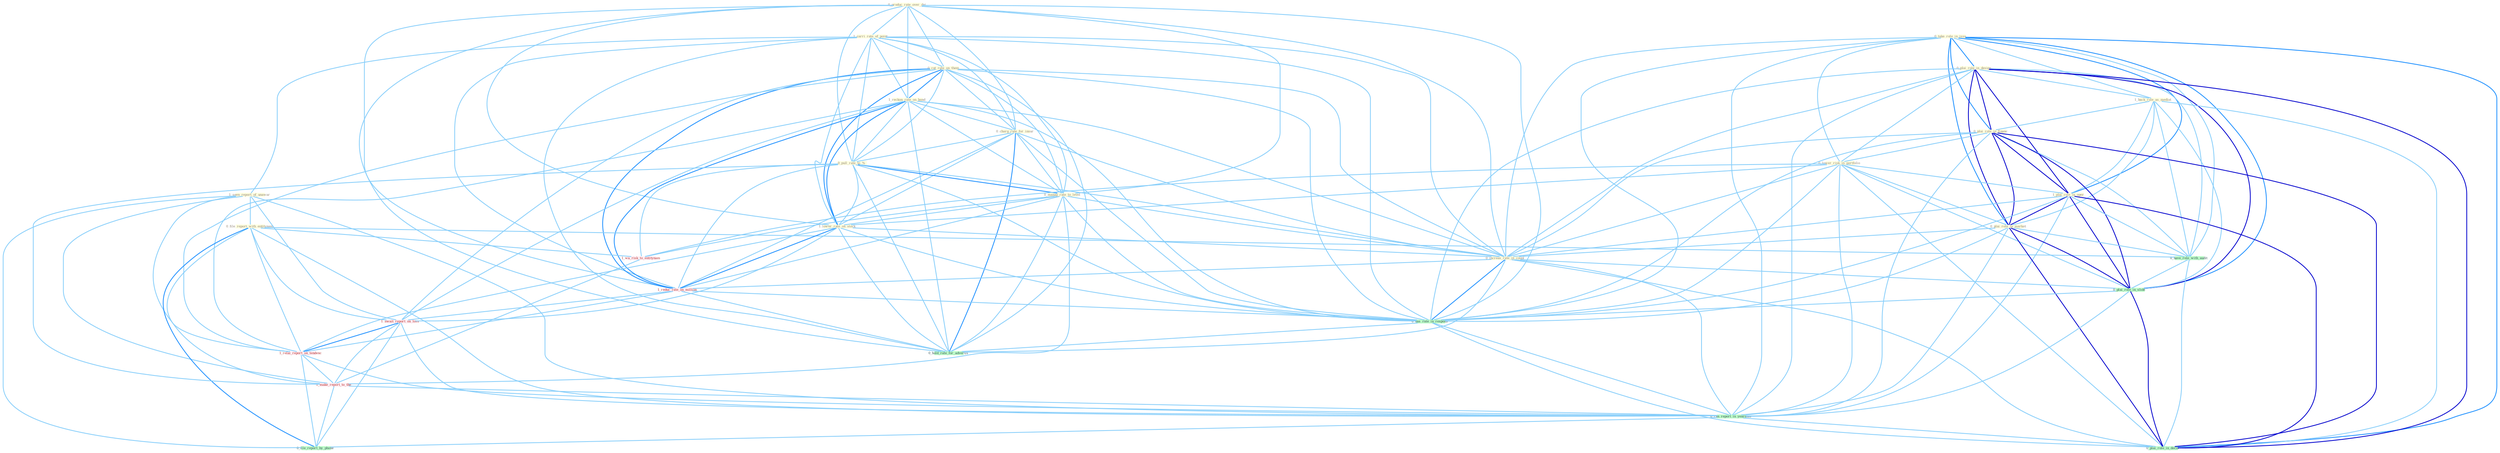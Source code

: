 Graph G{ 
    node
    [shape=polygon,style=filled,width=.5,height=.06,color="#BDFCC9",fixedsize=true,fontsize=4,
    fontcolor="#2f4f4f"];
    {node
    [color="#ffffe0", fontcolor="#8b7d6b"] "0_produc_rate_over_dai " "1_carri_rate_of_point " "0_take_role_in_issu " "1_seen_report_of_unawar " "0_cut_rate_on_them " "1_reckon_rate_on_bond " "0_charg_rate_for_insur " "0_plai_role_in_design " "1_back_role_as_mediat " "0_file_report_with_entitynam " "0_pull_rate_to_% " "0_plai_role_in_financ " "0_lower_risk_in_portfolio " "0_manag_rate_to_level " "1_plai_role_in_oper " "0_plai_role_in_market " "1_lower_rate_on_stock " "0_increas_rate_in_coupl "}
{node [color="#fff0f5", fontcolor="#b22222"] "1_wa_risk_to_entitynam " "1_reduc_rate_on_million " "1_await_report_on_loss " "1_relai_report_on_tendenc " "1_make_report_to_the "}
edge [color="#B0E2FF"];

	"0_produc_rate_over_dai " -- "1_carri_rate_of_point " [w="1", color="#87cefa" ];
	"0_produc_rate_over_dai " -- "0_cut_rate_on_them " [w="1", color="#87cefa" ];
	"0_produc_rate_over_dai " -- "1_reckon_rate_on_bond " [w="1", color="#87cefa" ];
	"0_produc_rate_over_dai " -- "0_charg_rate_for_insur " [w="1", color="#87cefa" ];
	"0_produc_rate_over_dai " -- "0_pull_rate_to_% " [w="1", color="#87cefa" ];
	"0_produc_rate_over_dai " -- "0_manag_rate_to_level " [w="1", color="#87cefa" ];
	"0_produc_rate_over_dai " -- "1_lower_rate_on_stock " [w="1", color="#87cefa" ];
	"0_produc_rate_over_dai " -- "0_increas_rate_in_coupl " [w="1", color="#87cefa" ];
	"0_produc_rate_over_dai " -- "1_reduc_rate_on_million " [w="1", color="#87cefa" ];
	"0_produc_rate_over_dai " -- "0_eas_rate_in_respons " [w="1", color="#87cefa" ];
	"0_produc_rate_over_dai " -- "0_hold_rate_for_advertis " [w="1", color="#87cefa" ];
	"1_carri_rate_of_point " -- "1_seen_report_of_unawar " [w="1", color="#87cefa" ];
	"1_carri_rate_of_point " -- "0_cut_rate_on_them " [w="1", color="#87cefa" ];
	"1_carri_rate_of_point " -- "1_reckon_rate_on_bond " [w="1", color="#87cefa" ];
	"1_carri_rate_of_point " -- "0_charg_rate_for_insur " [w="1", color="#87cefa" ];
	"1_carri_rate_of_point " -- "0_pull_rate_to_% " [w="1", color="#87cefa" ];
	"1_carri_rate_of_point " -- "0_manag_rate_to_level " [w="1", color="#87cefa" ];
	"1_carri_rate_of_point " -- "1_lower_rate_on_stock " [w="1", color="#87cefa" ];
	"1_carri_rate_of_point " -- "0_increas_rate_in_coupl " [w="1", color="#87cefa" ];
	"1_carri_rate_of_point " -- "1_reduc_rate_on_million " [w="1", color="#87cefa" ];
	"1_carri_rate_of_point " -- "0_eas_rate_in_respons " [w="1", color="#87cefa" ];
	"1_carri_rate_of_point " -- "0_hold_rate_for_advertis " [w="1", color="#87cefa" ];
	"0_take_role_in_issu " -- "0_plai_role_in_design " [w="2", color="#1e90ff" , len=0.8];
	"0_take_role_in_issu " -- "1_back_role_as_mediat " [w="1", color="#87cefa" ];
	"0_take_role_in_issu " -- "0_plai_role_in_financ " [w="2", color="#1e90ff" , len=0.8];
	"0_take_role_in_issu " -- "0_lower_risk_in_portfolio " [w="1", color="#87cefa" ];
	"0_take_role_in_issu " -- "1_plai_role_in_oper " [w="2", color="#1e90ff" , len=0.8];
	"0_take_role_in_issu " -- "0_plai_role_in_market " [w="2", color="#1e90ff" , len=0.8];
	"0_take_role_in_issu " -- "0_increas_rate_in_coupl " [w="1", color="#87cefa" ];
	"0_take_role_in_issu " -- "0_have_role_with_audit " [w="1", color="#87cefa" ];
	"0_take_role_in_issu " -- "0_plai_role_in_slide " [w="2", color="#1e90ff" , len=0.8];
	"0_take_role_in_issu " -- "0_eas_rate_in_respons " [w="1", color="#87cefa" ];
	"0_take_role_in_issu " -- "0_ran_report_in_yearnum " [w="1", color="#87cefa" ];
	"0_take_role_in_issu " -- "0_plai_role_in_decis " [w="2", color="#1e90ff" , len=0.8];
	"1_seen_report_of_unawar " -- "0_file_report_with_entitynam " [w="1", color="#87cefa" ];
	"1_seen_report_of_unawar " -- "1_await_report_on_loss " [w="1", color="#87cefa" ];
	"1_seen_report_of_unawar " -- "1_relai_report_on_tendenc " [w="1", color="#87cefa" ];
	"1_seen_report_of_unawar " -- "1_make_report_to_the " [w="1", color="#87cefa" ];
	"1_seen_report_of_unawar " -- "0_ran_report_in_yearnum " [w="1", color="#87cefa" ];
	"1_seen_report_of_unawar " -- "0_file_report_by_phone " [w="1", color="#87cefa" ];
	"0_cut_rate_on_them " -- "1_reckon_rate_on_bond " [w="2", color="#1e90ff" , len=0.8];
	"0_cut_rate_on_them " -- "0_charg_rate_for_insur " [w="1", color="#87cefa" ];
	"0_cut_rate_on_them " -- "0_pull_rate_to_% " [w="1", color="#87cefa" ];
	"0_cut_rate_on_them " -- "0_manag_rate_to_level " [w="1", color="#87cefa" ];
	"0_cut_rate_on_them " -- "1_lower_rate_on_stock " [w="2", color="#1e90ff" , len=0.8];
	"0_cut_rate_on_them " -- "0_increas_rate_in_coupl " [w="1", color="#87cefa" ];
	"0_cut_rate_on_them " -- "1_reduc_rate_on_million " [w="2", color="#1e90ff" , len=0.8];
	"0_cut_rate_on_them " -- "1_await_report_on_loss " [w="1", color="#87cefa" ];
	"0_cut_rate_on_them " -- "1_relai_report_on_tendenc " [w="1", color="#87cefa" ];
	"0_cut_rate_on_them " -- "0_eas_rate_in_respons " [w="1", color="#87cefa" ];
	"0_cut_rate_on_them " -- "0_hold_rate_for_advertis " [w="1", color="#87cefa" ];
	"1_reckon_rate_on_bond " -- "0_charg_rate_for_insur " [w="1", color="#87cefa" ];
	"1_reckon_rate_on_bond " -- "0_pull_rate_to_% " [w="1", color="#87cefa" ];
	"1_reckon_rate_on_bond " -- "0_manag_rate_to_level " [w="1", color="#87cefa" ];
	"1_reckon_rate_on_bond " -- "1_lower_rate_on_stock " [w="2", color="#1e90ff" , len=0.8];
	"1_reckon_rate_on_bond " -- "0_increas_rate_in_coupl " [w="1", color="#87cefa" ];
	"1_reckon_rate_on_bond " -- "1_reduc_rate_on_million " [w="2", color="#1e90ff" , len=0.8];
	"1_reckon_rate_on_bond " -- "1_await_report_on_loss " [w="1", color="#87cefa" ];
	"1_reckon_rate_on_bond " -- "1_relai_report_on_tendenc " [w="1", color="#87cefa" ];
	"1_reckon_rate_on_bond " -- "0_eas_rate_in_respons " [w="1", color="#87cefa" ];
	"1_reckon_rate_on_bond " -- "0_hold_rate_for_advertis " [w="1", color="#87cefa" ];
	"0_charg_rate_for_insur " -- "0_pull_rate_to_% " [w="1", color="#87cefa" ];
	"0_charg_rate_for_insur " -- "0_manag_rate_to_level " [w="1", color="#87cefa" ];
	"0_charg_rate_for_insur " -- "1_lower_rate_on_stock " [w="1", color="#87cefa" ];
	"0_charg_rate_for_insur " -- "0_increas_rate_in_coupl " [w="1", color="#87cefa" ];
	"0_charg_rate_for_insur " -- "1_reduc_rate_on_million " [w="1", color="#87cefa" ];
	"0_charg_rate_for_insur " -- "0_eas_rate_in_respons " [w="1", color="#87cefa" ];
	"0_charg_rate_for_insur " -- "0_hold_rate_for_advertis " [w="2", color="#1e90ff" , len=0.8];
	"0_plai_role_in_design " -- "1_back_role_as_mediat " [w="1", color="#87cefa" ];
	"0_plai_role_in_design " -- "0_plai_role_in_financ " [w="3", color="#0000cd" , len=0.6];
	"0_plai_role_in_design " -- "0_lower_risk_in_portfolio " [w="1", color="#87cefa" ];
	"0_plai_role_in_design " -- "1_plai_role_in_oper " [w="3", color="#0000cd" , len=0.6];
	"0_plai_role_in_design " -- "0_plai_role_in_market " [w="3", color="#0000cd" , len=0.6];
	"0_plai_role_in_design " -- "0_increas_rate_in_coupl " [w="1", color="#87cefa" ];
	"0_plai_role_in_design " -- "0_have_role_with_audit " [w="1", color="#87cefa" ];
	"0_plai_role_in_design " -- "0_plai_role_in_slide " [w="3", color="#0000cd" , len=0.6];
	"0_plai_role_in_design " -- "0_eas_rate_in_respons " [w="1", color="#87cefa" ];
	"0_plai_role_in_design " -- "0_ran_report_in_yearnum " [w="1", color="#87cefa" ];
	"0_plai_role_in_design " -- "0_plai_role_in_decis " [w="3", color="#0000cd" , len=0.6];
	"1_back_role_as_mediat " -- "0_plai_role_in_financ " [w="1", color="#87cefa" ];
	"1_back_role_as_mediat " -- "1_plai_role_in_oper " [w="1", color="#87cefa" ];
	"1_back_role_as_mediat " -- "0_plai_role_in_market " [w="1", color="#87cefa" ];
	"1_back_role_as_mediat " -- "0_have_role_with_audit " [w="1", color="#87cefa" ];
	"1_back_role_as_mediat " -- "0_plai_role_in_slide " [w="1", color="#87cefa" ];
	"1_back_role_as_mediat " -- "0_plai_role_in_decis " [w="1", color="#87cefa" ];
	"0_file_report_with_entitynam " -- "1_wa_risk_to_entitynam " [w="1", color="#87cefa" ];
	"0_file_report_with_entitynam " -- "0_have_role_with_audit " [w="1", color="#87cefa" ];
	"0_file_report_with_entitynam " -- "1_await_report_on_loss " [w="1", color="#87cefa" ];
	"0_file_report_with_entitynam " -- "1_relai_report_on_tendenc " [w="1", color="#87cefa" ];
	"0_file_report_with_entitynam " -- "1_make_report_to_the " [w="1", color="#87cefa" ];
	"0_file_report_with_entitynam " -- "0_ran_report_in_yearnum " [w="1", color="#87cefa" ];
	"0_file_report_with_entitynam " -- "0_file_report_by_phone " [w="2", color="#1e90ff" , len=0.8];
	"0_pull_rate_to_% " -- "0_manag_rate_to_level " [w="2", color="#1e90ff" , len=0.8];
	"0_pull_rate_to_% " -- "1_lower_rate_on_stock " [w="1", color="#87cefa" ];
	"0_pull_rate_to_% " -- "0_increas_rate_in_coupl " [w="1", color="#87cefa" ];
	"0_pull_rate_to_% " -- "1_wa_risk_to_entitynam " [w="1", color="#87cefa" ];
	"0_pull_rate_to_% " -- "1_reduc_rate_on_million " [w="1", color="#87cefa" ];
	"0_pull_rate_to_% " -- "1_make_report_to_the " [w="1", color="#87cefa" ];
	"0_pull_rate_to_% " -- "0_eas_rate_in_respons " [w="1", color="#87cefa" ];
	"0_pull_rate_to_% " -- "0_hold_rate_for_advertis " [w="1", color="#87cefa" ];
	"0_plai_role_in_financ " -- "0_lower_risk_in_portfolio " [w="1", color="#87cefa" ];
	"0_plai_role_in_financ " -- "1_plai_role_in_oper " [w="3", color="#0000cd" , len=0.6];
	"0_plai_role_in_financ " -- "0_plai_role_in_market " [w="3", color="#0000cd" , len=0.6];
	"0_plai_role_in_financ " -- "0_increas_rate_in_coupl " [w="1", color="#87cefa" ];
	"0_plai_role_in_financ " -- "0_have_role_with_audit " [w="1", color="#87cefa" ];
	"0_plai_role_in_financ " -- "0_plai_role_in_slide " [w="3", color="#0000cd" , len=0.6];
	"0_plai_role_in_financ " -- "0_eas_rate_in_respons " [w="1", color="#87cefa" ];
	"0_plai_role_in_financ " -- "0_ran_report_in_yearnum " [w="1", color="#87cefa" ];
	"0_plai_role_in_financ " -- "0_plai_role_in_decis " [w="3", color="#0000cd" , len=0.6];
	"0_lower_risk_in_portfolio " -- "1_plai_role_in_oper " [w="1", color="#87cefa" ];
	"0_lower_risk_in_portfolio " -- "0_plai_role_in_market " [w="1", color="#87cefa" ];
	"0_lower_risk_in_portfolio " -- "1_lower_rate_on_stock " [w="1", color="#87cefa" ];
	"0_lower_risk_in_portfolio " -- "0_increas_rate_in_coupl " [w="1", color="#87cefa" ];
	"0_lower_risk_in_portfolio " -- "1_wa_risk_to_entitynam " [w="1", color="#87cefa" ];
	"0_lower_risk_in_portfolio " -- "0_plai_role_in_slide " [w="1", color="#87cefa" ];
	"0_lower_risk_in_portfolio " -- "0_eas_rate_in_respons " [w="1", color="#87cefa" ];
	"0_lower_risk_in_portfolio " -- "0_ran_report_in_yearnum " [w="1", color="#87cefa" ];
	"0_lower_risk_in_portfolio " -- "0_plai_role_in_decis " [w="1", color="#87cefa" ];
	"0_manag_rate_to_level " -- "1_lower_rate_on_stock " [w="1", color="#87cefa" ];
	"0_manag_rate_to_level " -- "0_increas_rate_in_coupl " [w="1", color="#87cefa" ];
	"0_manag_rate_to_level " -- "1_wa_risk_to_entitynam " [w="1", color="#87cefa" ];
	"0_manag_rate_to_level " -- "1_reduc_rate_on_million " [w="1", color="#87cefa" ];
	"0_manag_rate_to_level " -- "1_make_report_to_the " [w="1", color="#87cefa" ];
	"0_manag_rate_to_level " -- "0_eas_rate_in_respons " [w="1", color="#87cefa" ];
	"0_manag_rate_to_level " -- "0_hold_rate_for_advertis " [w="1", color="#87cefa" ];
	"1_plai_role_in_oper " -- "0_plai_role_in_market " [w="3", color="#0000cd" , len=0.6];
	"1_plai_role_in_oper " -- "0_increas_rate_in_coupl " [w="1", color="#87cefa" ];
	"1_plai_role_in_oper " -- "0_have_role_with_audit " [w="1", color="#87cefa" ];
	"1_plai_role_in_oper " -- "0_plai_role_in_slide " [w="3", color="#0000cd" , len=0.6];
	"1_plai_role_in_oper " -- "0_eas_rate_in_respons " [w="1", color="#87cefa" ];
	"1_plai_role_in_oper " -- "0_ran_report_in_yearnum " [w="1", color="#87cefa" ];
	"1_plai_role_in_oper " -- "0_plai_role_in_decis " [w="3", color="#0000cd" , len=0.6];
	"0_plai_role_in_market " -- "0_increas_rate_in_coupl " [w="1", color="#87cefa" ];
	"0_plai_role_in_market " -- "0_have_role_with_audit " [w="1", color="#87cefa" ];
	"0_plai_role_in_market " -- "0_plai_role_in_slide " [w="3", color="#0000cd" , len=0.6];
	"0_plai_role_in_market " -- "0_eas_rate_in_respons " [w="1", color="#87cefa" ];
	"0_plai_role_in_market " -- "0_ran_report_in_yearnum " [w="1", color="#87cefa" ];
	"0_plai_role_in_market " -- "0_plai_role_in_decis " [w="3", color="#0000cd" , len=0.6];
	"1_lower_rate_on_stock " -- "0_increas_rate_in_coupl " [w="1", color="#87cefa" ];
	"1_lower_rate_on_stock " -- "1_reduc_rate_on_million " [w="2", color="#1e90ff" , len=0.8];
	"1_lower_rate_on_stock " -- "1_await_report_on_loss " [w="1", color="#87cefa" ];
	"1_lower_rate_on_stock " -- "1_relai_report_on_tendenc " [w="1", color="#87cefa" ];
	"1_lower_rate_on_stock " -- "0_eas_rate_in_respons " [w="1", color="#87cefa" ];
	"1_lower_rate_on_stock " -- "0_hold_rate_for_advertis " [w="1", color="#87cefa" ];
	"0_increas_rate_in_coupl " -- "1_reduc_rate_on_million " [w="1", color="#87cefa" ];
	"0_increas_rate_in_coupl " -- "0_plai_role_in_slide " [w="1", color="#87cefa" ];
	"0_increas_rate_in_coupl " -- "0_eas_rate_in_respons " [w="2", color="#1e90ff" , len=0.8];
	"0_increas_rate_in_coupl " -- "0_ran_report_in_yearnum " [w="1", color="#87cefa" ];
	"0_increas_rate_in_coupl " -- "0_plai_role_in_decis " [w="1", color="#87cefa" ];
	"0_increas_rate_in_coupl " -- "0_hold_rate_for_advertis " [w="1", color="#87cefa" ];
	"1_wa_risk_to_entitynam " -- "1_make_report_to_the " [w="1", color="#87cefa" ];
	"0_have_role_with_audit " -- "0_plai_role_in_slide " [w="1", color="#87cefa" ];
	"0_have_role_with_audit " -- "0_plai_role_in_decis " [w="1", color="#87cefa" ];
	"1_reduc_rate_on_million " -- "1_await_report_on_loss " [w="1", color="#87cefa" ];
	"1_reduc_rate_on_million " -- "1_relai_report_on_tendenc " [w="1", color="#87cefa" ];
	"1_reduc_rate_on_million " -- "0_eas_rate_in_respons " [w="1", color="#87cefa" ];
	"1_reduc_rate_on_million " -- "0_hold_rate_for_advertis " [w="1", color="#87cefa" ];
	"1_await_report_on_loss " -- "1_relai_report_on_tendenc " [w="2", color="#1e90ff" , len=0.8];
	"1_await_report_on_loss " -- "1_make_report_to_the " [w="1", color="#87cefa" ];
	"1_await_report_on_loss " -- "0_ran_report_in_yearnum " [w="1", color="#87cefa" ];
	"1_await_report_on_loss " -- "0_file_report_by_phone " [w="1", color="#87cefa" ];
	"1_relai_report_on_tendenc " -- "1_make_report_to_the " [w="1", color="#87cefa" ];
	"1_relai_report_on_tendenc " -- "0_ran_report_in_yearnum " [w="1", color="#87cefa" ];
	"1_relai_report_on_tendenc " -- "0_file_report_by_phone " [w="1", color="#87cefa" ];
	"0_plai_role_in_slide " -- "0_eas_rate_in_respons " [w="1", color="#87cefa" ];
	"0_plai_role_in_slide " -- "0_ran_report_in_yearnum " [w="1", color="#87cefa" ];
	"0_plai_role_in_slide " -- "0_plai_role_in_decis " [w="3", color="#0000cd" , len=0.6];
	"1_make_report_to_the " -- "0_ran_report_in_yearnum " [w="1", color="#87cefa" ];
	"1_make_report_to_the " -- "0_file_report_by_phone " [w="1", color="#87cefa" ];
	"0_eas_rate_in_respons " -- "0_ran_report_in_yearnum " [w="1", color="#87cefa" ];
	"0_eas_rate_in_respons " -- "0_plai_role_in_decis " [w="1", color="#87cefa" ];
	"0_eas_rate_in_respons " -- "0_hold_rate_for_advertis " [w="1", color="#87cefa" ];
	"0_ran_report_in_yearnum " -- "0_file_report_by_phone " [w="1", color="#87cefa" ];
	"0_ran_report_in_yearnum " -- "0_plai_role_in_decis " [w="1", color="#87cefa" ];
}